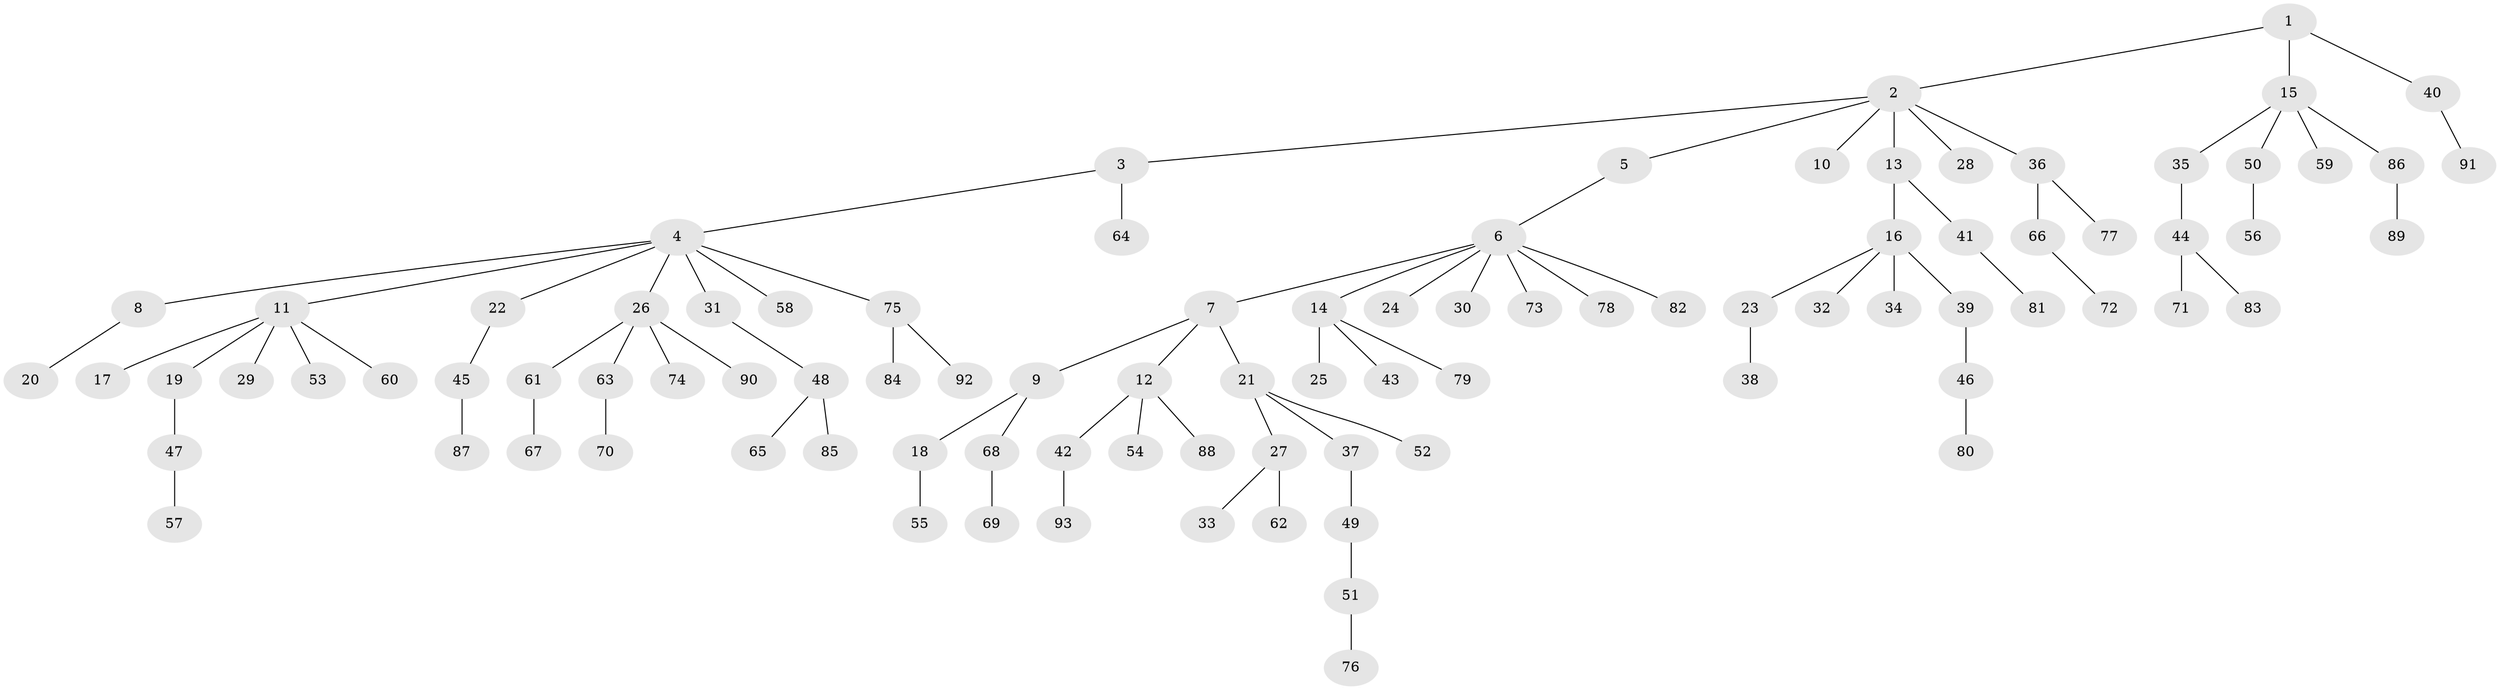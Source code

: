 // coarse degree distribution, {3: 0.0967741935483871, 6: 0.016129032258064516, 2: 0.16129032258064516, 8: 0.016129032258064516, 7: 0.016129032258064516, 4: 0.06451612903225806, 1: 0.5967741935483871, 5: 0.03225806451612903}
// Generated by graph-tools (version 1.1) at 2025/52/02/27/25 19:52:10]
// undirected, 93 vertices, 92 edges
graph export_dot {
graph [start="1"]
  node [color=gray90,style=filled];
  1;
  2;
  3;
  4;
  5;
  6;
  7;
  8;
  9;
  10;
  11;
  12;
  13;
  14;
  15;
  16;
  17;
  18;
  19;
  20;
  21;
  22;
  23;
  24;
  25;
  26;
  27;
  28;
  29;
  30;
  31;
  32;
  33;
  34;
  35;
  36;
  37;
  38;
  39;
  40;
  41;
  42;
  43;
  44;
  45;
  46;
  47;
  48;
  49;
  50;
  51;
  52;
  53;
  54;
  55;
  56;
  57;
  58;
  59;
  60;
  61;
  62;
  63;
  64;
  65;
  66;
  67;
  68;
  69;
  70;
  71;
  72;
  73;
  74;
  75;
  76;
  77;
  78;
  79;
  80;
  81;
  82;
  83;
  84;
  85;
  86;
  87;
  88;
  89;
  90;
  91;
  92;
  93;
  1 -- 2;
  1 -- 15;
  1 -- 40;
  2 -- 3;
  2 -- 5;
  2 -- 10;
  2 -- 13;
  2 -- 28;
  2 -- 36;
  3 -- 4;
  3 -- 64;
  4 -- 8;
  4 -- 11;
  4 -- 22;
  4 -- 26;
  4 -- 31;
  4 -- 58;
  4 -- 75;
  5 -- 6;
  6 -- 7;
  6 -- 14;
  6 -- 24;
  6 -- 30;
  6 -- 73;
  6 -- 78;
  6 -- 82;
  7 -- 9;
  7 -- 12;
  7 -- 21;
  8 -- 20;
  9 -- 18;
  9 -- 68;
  11 -- 17;
  11 -- 19;
  11 -- 29;
  11 -- 53;
  11 -- 60;
  12 -- 42;
  12 -- 54;
  12 -- 88;
  13 -- 16;
  13 -- 41;
  14 -- 25;
  14 -- 43;
  14 -- 79;
  15 -- 35;
  15 -- 50;
  15 -- 59;
  15 -- 86;
  16 -- 23;
  16 -- 32;
  16 -- 34;
  16 -- 39;
  18 -- 55;
  19 -- 47;
  21 -- 27;
  21 -- 37;
  21 -- 52;
  22 -- 45;
  23 -- 38;
  26 -- 61;
  26 -- 63;
  26 -- 74;
  26 -- 90;
  27 -- 33;
  27 -- 62;
  31 -- 48;
  35 -- 44;
  36 -- 66;
  36 -- 77;
  37 -- 49;
  39 -- 46;
  40 -- 91;
  41 -- 81;
  42 -- 93;
  44 -- 71;
  44 -- 83;
  45 -- 87;
  46 -- 80;
  47 -- 57;
  48 -- 65;
  48 -- 85;
  49 -- 51;
  50 -- 56;
  51 -- 76;
  61 -- 67;
  63 -- 70;
  66 -- 72;
  68 -- 69;
  75 -- 84;
  75 -- 92;
  86 -- 89;
}
